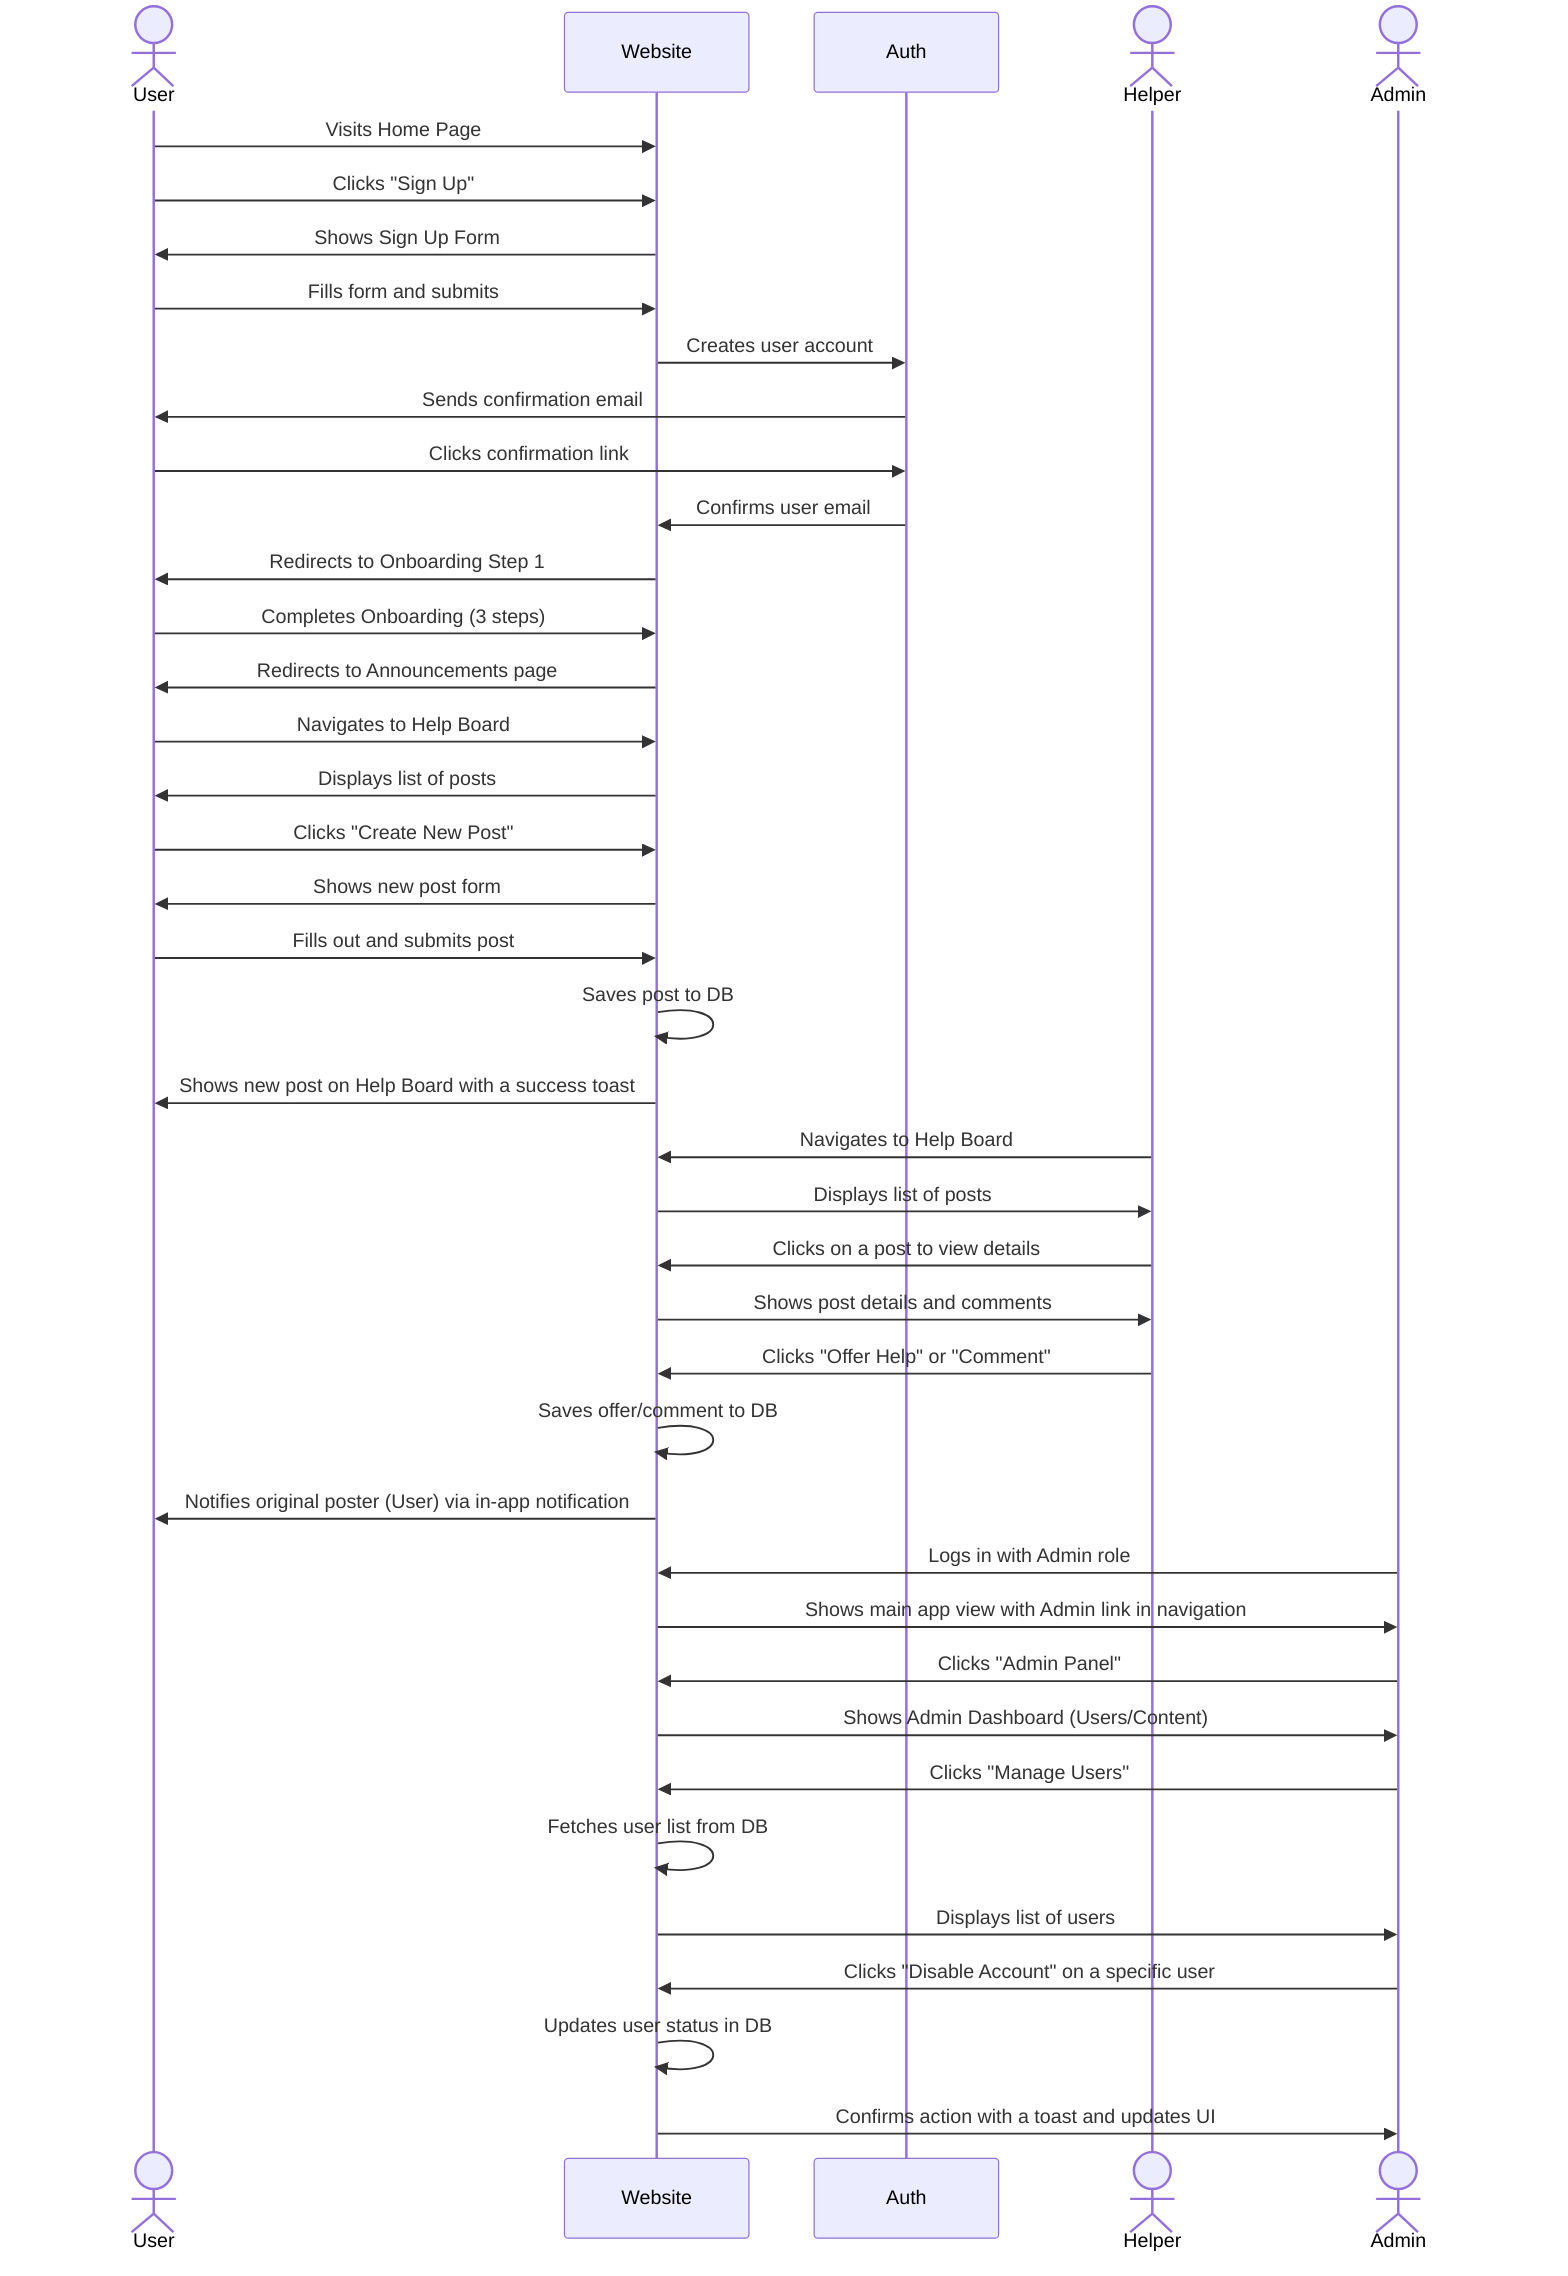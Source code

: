 sequenceDiagram
    actor User
    participant Web as Website
    participant Supabase as Auth

    %% Onboarding Flow
    User->>Web: Visits Home Page
    User->>Web: Clicks "Sign Up"
    Web->>User: Shows Sign Up Form
    User->>Web: Fills form and submits
    Web->>Supabase: Creates user account
    Supabase->>User: Sends confirmation email
    User->>Supabase: Clicks confirmation link
    Supabase->>Web: Confirms user email
    Web->>User: Redirects to Onboarding Step 1
    User->>Web: Completes Onboarding (3 steps)
    Web->>User: Redirects to Announcements page

    %% Help-Seeking Flow
    User->>Web: Navigates to Help Board
    Web->>User: Displays list of posts
    User->>Web: Clicks "Create New Post"
    Web->>User: Shows new post form
    User->>Web: Fills out and submits post
    Web->>Web: Saves post to DB
    Web->>User: Shows new post on Help Board with a success toast

    %% Help-Offering Flow
    actor Helper
    Helper->>Web: Navigates to Help Board
    Web->>Helper: Displays list of posts
    Helper->>Web: Clicks on a post to view details
    Web->>Helper: Shows post details and comments
    Helper->>Web: Clicks "Offer Help" or "Comment"
    Web->>Web: Saves offer/comment to DB
    Web->>User: Notifies original poster (User) via in-app notification

    %% Admin Flow
    actor Admin
    Admin->>Web: Logs in with Admin role
    Web->>Admin: Shows main app view with Admin link in navigation
    Admin->>Web: Clicks "Admin Panel"
    Web->>Admin: Shows Admin Dashboard (Users/Content)
    Admin->>Web: Clicks "Manage Users"
    Web->>Web: Fetches user list from DB
    Web->>Admin: Displays list of users
    Admin->>Web: Clicks "Disable Account" on a specific user
    Web->>Web: Updates user status in DB
    Web->>Admin: Confirms action with a toast and updates UI